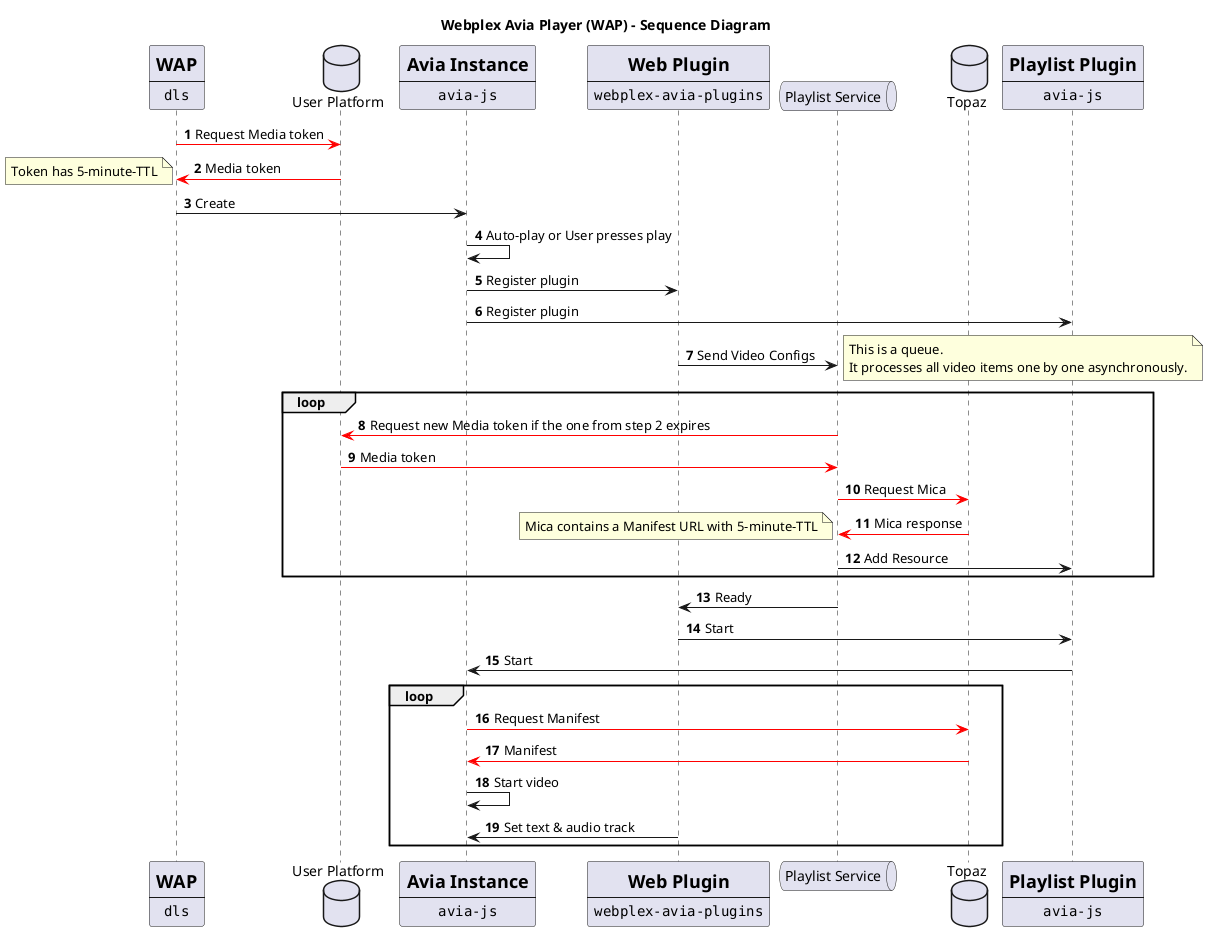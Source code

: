 @startuml
title Webplex Avia Player (WAP) - Sequence Diagram

participant ReactPlayer [
  =WAP
  ----
  ""dls""
]
database "User Platform" as UserPlatform
participant Avia [
  =Avia Instance
  ----
  ""avia-js""
]
participant WebPlugin [
  =Web Plugin
  ----
  ""webplex-avia-plugins""
]
queue "Playlist Service" as PlaylistService
database Topaz
participant PlaylistPlugin [
  =Playlist Plugin
  ----
  ""avia-js""
]

autonumber

ReactPlayer -[#red]> UserPlatform: Request Media token
UserPlatform -[#red]> ReactPlayer: Media token
note left
  Token has 5-minute-TTL
end note
ReactPlayer -> Avia: Create

Avia -> Avia: Auto-play or User presses play
Avia -> WebPlugin: Register plugin
Avia -> PlaylistPlugin: Register plugin

WebPlugin -> PlaylistService: Send Video Configs
note right
  This is a queue.
  It processes all video items one by one asynchronously.
end note

loop
  PlaylistService -[#red]> UserPlatform: Request new Media token if the one from step 2 expires
  UserPlatform -[#red]> PlaylistService: Media token
  PlaylistService -[#red]> Topaz: Request Mica
  Topaz -[#red]> PlaylistService: Mica response
  note left
    Mica contains a Manifest URL with 5-minute-TTL
  end note
  PlaylistService -> PlaylistPlugin: Add Resource
end

PlaylistService -> WebPlugin: Ready
WebPlugin -> PlaylistPlugin: Start
PlaylistPlugin -> Avia: Start

loop
  Avia -[#red]> Topaz: Request Manifest
  Topaz -[#red]> Avia: Manifest
  Avia -> Avia: Start video
  WebPlugin -> Avia: Set text & audio track
end

@enduml